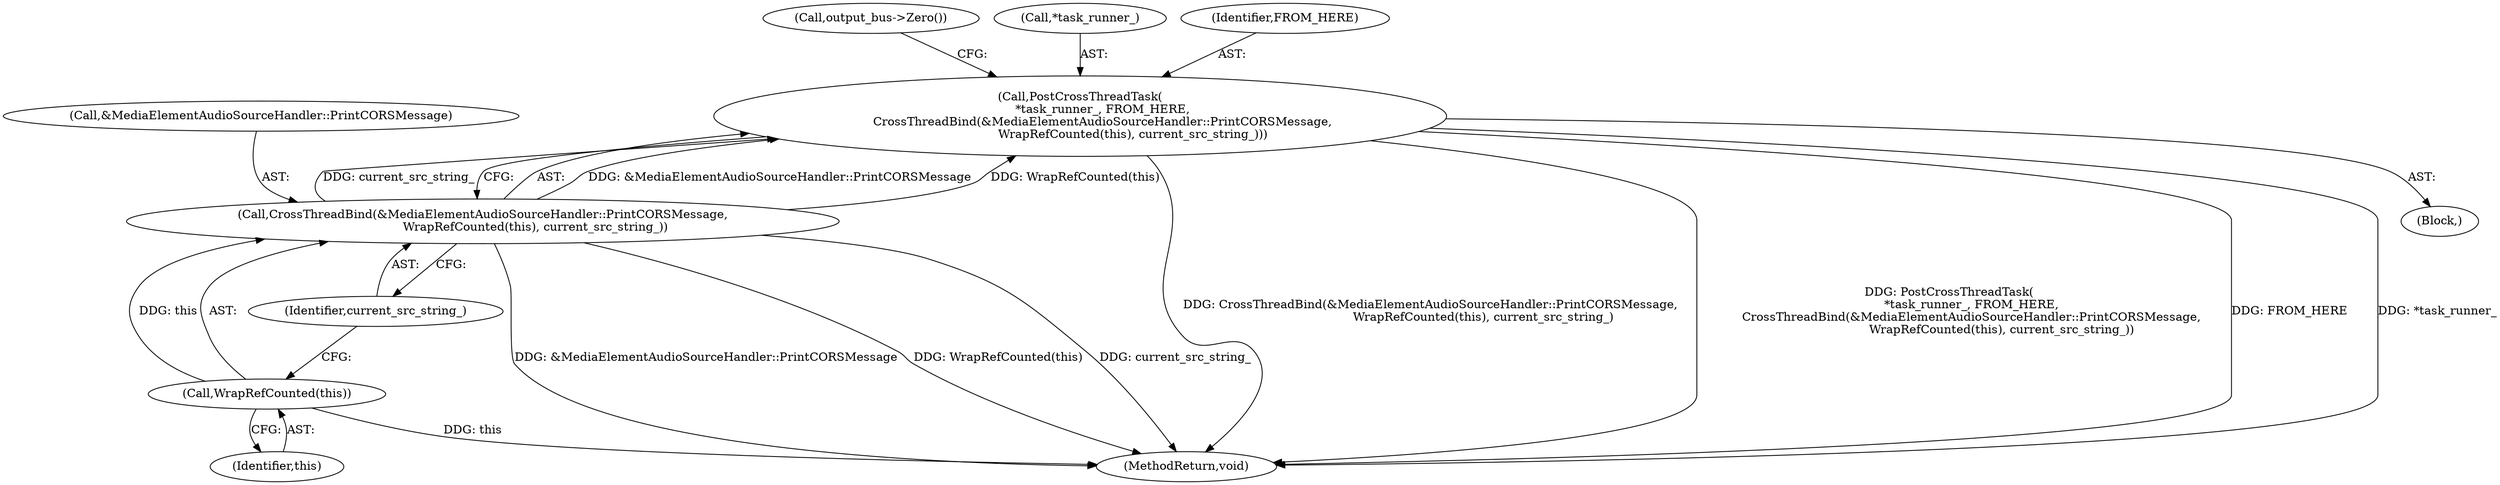 digraph "1_Chrome_761c75d2d607638ff53c764b4925bcca9be601d8_4@API" {
"1000160" [label="(Call,PostCrossThreadTask(\n            *task_runner_, FROM_HERE,\n            CrossThreadBind(&MediaElementAudioSourceHandler::PrintCORSMessage,\n                            WrapRefCounted(this), current_src_string_)))"];
"1000164" [label="(Call,CrossThreadBind(&MediaElementAudioSourceHandler::PrintCORSMessage,\n                            WrapRefCounted(this), current_src_string_))"];
"1000167" [label="(Call,WrapRefCounted(this))"];
"1000170" [label="(Call,output_bus->Zero())"];
"1000165" [label="(Call,&MediaElementAudioSourceHandler::PrintCORSMessage)"];
"1000156" [label="(Block,)"];
"1000161" [label="(Call,*task_runner_)"];
"1000167" [label="(Call,WrapRefCounted(this))"];
"1000174" [label="(MethodReturn,void)"];
"1000168" [label="(Identifier,this)"];
"1000163" [label="(Identifier,FROM_HERE)"];
"1000169" [label="(Identifier,current_src_string_)"];
"1000160" [label="(Call,PostCrossThreadTask(\n            *task_runner_, FROM_HERE,\n            CrossThreadBind(&MediaElementAudioSourceHandler::PrintCORSMessage,\n                            WrapRefCounted(this), current_src_string_)))"];
"1000164" [label="(Call,CrossThreadBind(&MediaElementAudioSourceHandler::PrintCORSMessage,\n                            WrapRefCounted(this), current_src_string_))"];
"1000160" -> "1000156"  [label="AST: "];
"1000160" -> "1000164"  [label="CFG: "];
"1000161" -> "1000160"  [label="AST: "];
"1000163" -> "1000160"  [label="AST: "];
"1000164" -> "1000160"  [label="AST: "];
"1000170" -> "1000160"  [label="CFG: "];
"1000160" -> "1000174"  [label="DDG: CrossThreadBind(&MediaElementAudioSourceHandler::PrintCORSMessage,\n                            WrapRefCounted(this), current_src_string_)"];
"1000160" -> "1000174"  [label="DDG: PostCrossThreadTask(\n            *task_runner_, FROM_HERE,\n            CrossThreadBind(&MediaElementAudioSourceHandler::PrintCORSMessage,\n                            WrapRefCounted(this), current_src_string_))"];
"1000160" -> "1000174"  [label="DDG: FROM_HERE"];
"1000160" -> "1000174"  [label="DDG: *task_runner_"];
"1000164" -> "1000160"  [label="DDG: &MediaElementAudioSourceHandler::PrintCORSMessage"];
"1000164" -> "1000160"  [label="DDG: WrapRefCounted(this)"];
"1000164" -> "1000160"  [label="DDG: current_src_string_"];
"1000164" -> "1000169"  [label="CFG: "];
"1000165" -> "1000164"  [label="AST: "];
"1000167" -> "1000164"  [label="AST: "];
"1000169" -> "1000164"  [label="AST: "];
"1000164" -> "1000174"  [label="DDG: current_src_string_"];
"1000164" -> "1000174"  [label="DDG: &MediaElementAudioSourceHandler::PrintCORSMessage"];
"1000164" -> "1000174"  [label="DDG: WrapRefCounted(this)"];
"1000167" -> "1000164"  [label="DDG: this"];
"1000167" -> "1000168"  [label="CFG: "];
"1000168" -> "1000167"  [label="AST: "];
"1000169" -> "1000167"  [label="CFG: "];
"1000167" -> "1000174"  [label="DDG: this"];
}
